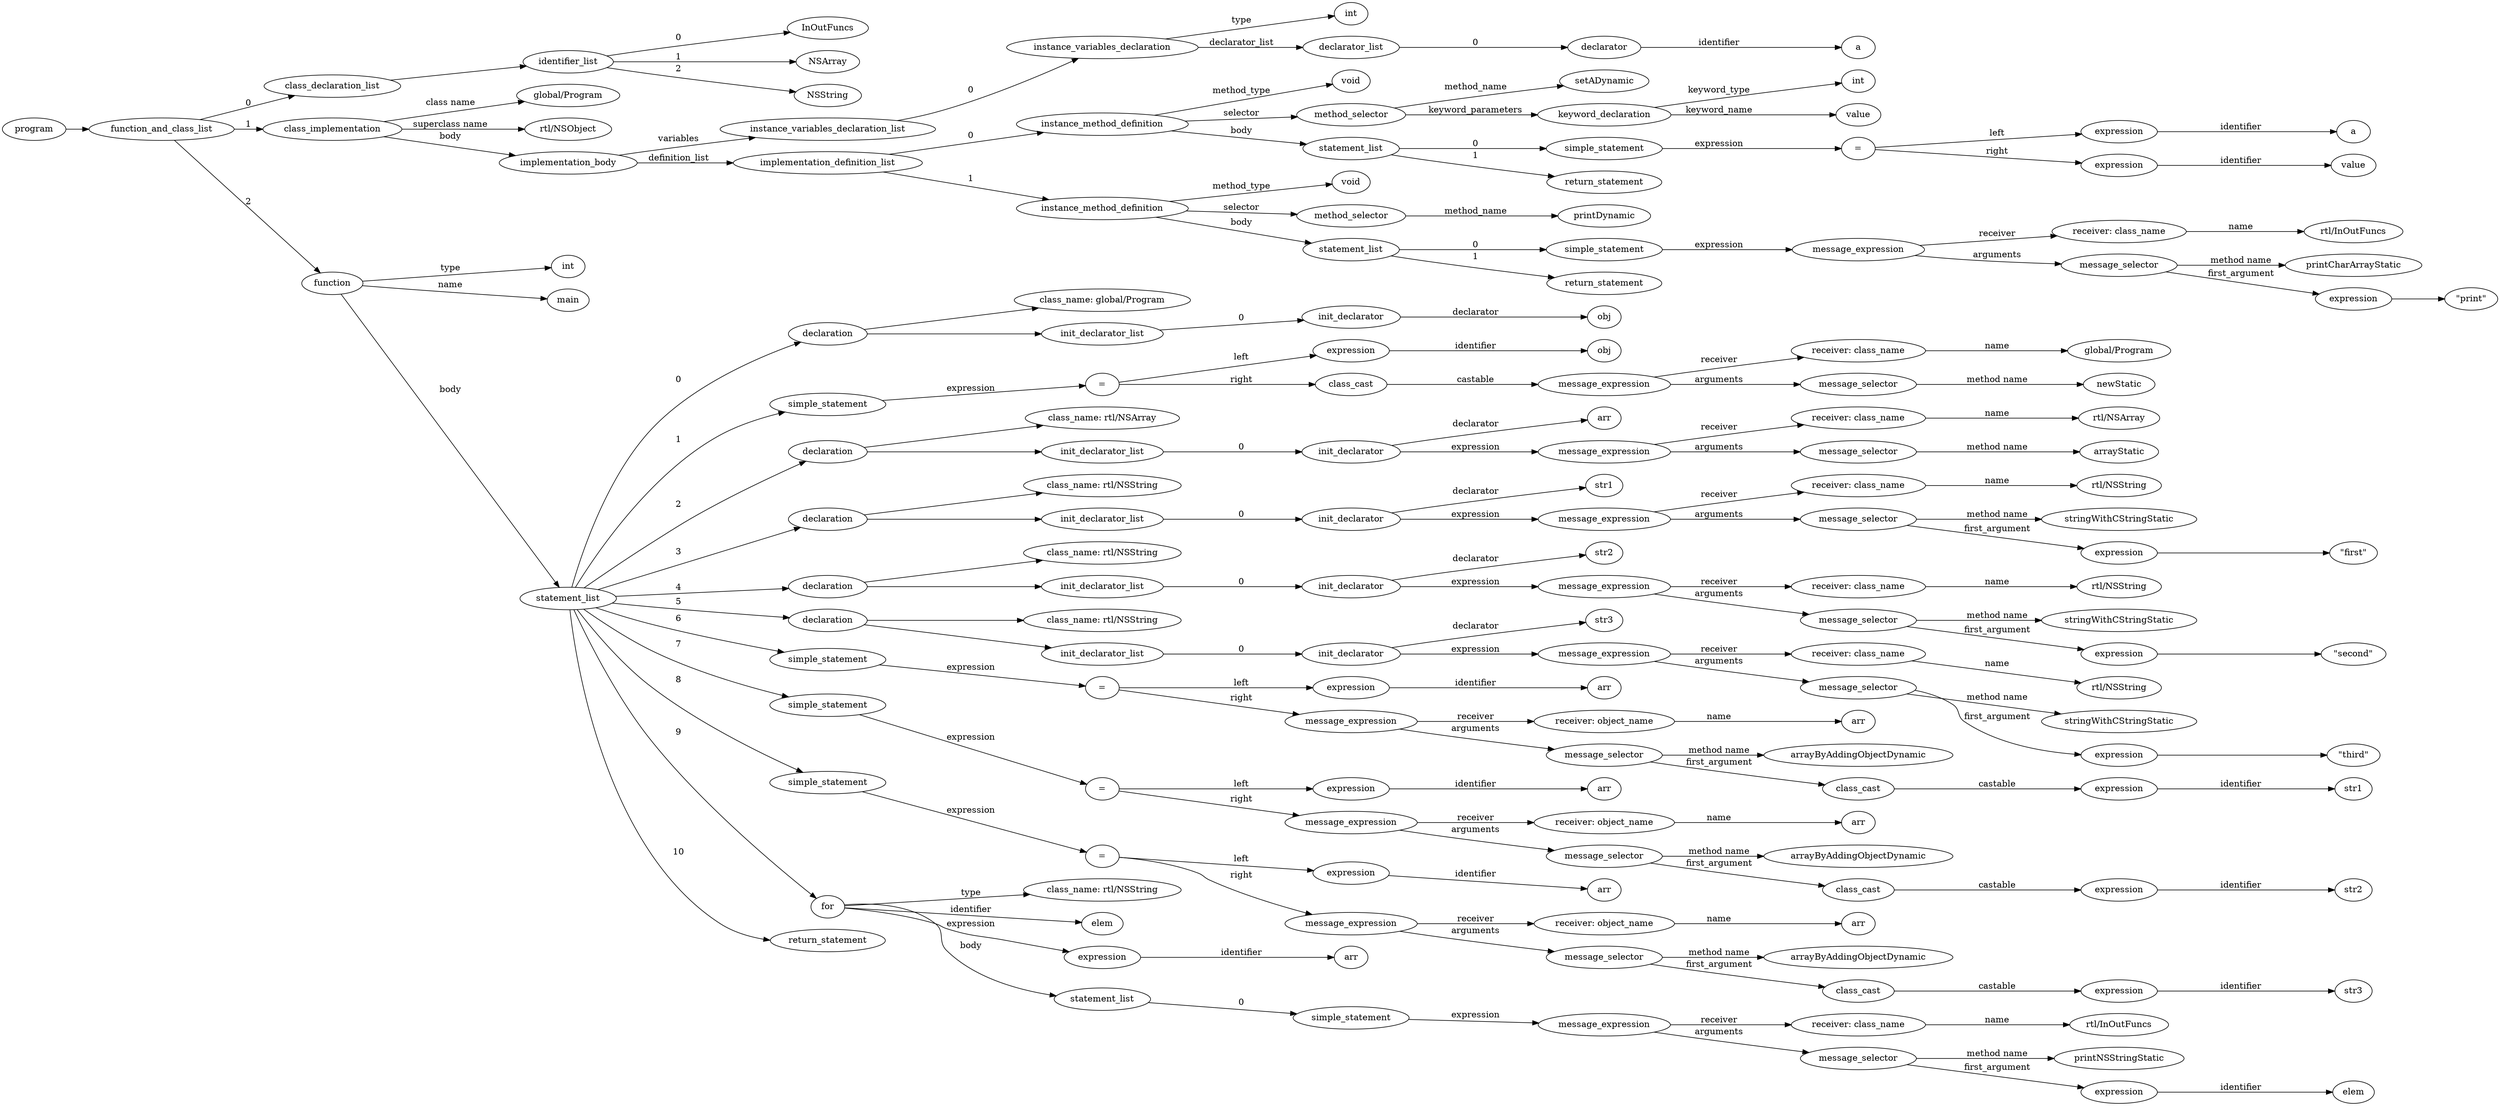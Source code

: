 digraph ObjectiveC { rankdir="LR";
99[label="program"];
99->2;
2[label="function_and_class_list"];
2->1[label="0"];
1[label="class_declaration_list"];
1->0;
0[label="identifier_list"];
0.0 [label="InOutFuncs"];
0->0.0 [label="0"];
0.1 [label="NSArray"];
0->0.1 [label="1"];
0.2 [label="NSString"];
0->0.2 [label="2"];
2->30[label="1"];
30[label="class_implementation"];
30.1 [label="global/Program"];
30->30.1 [label="class name"];
30.2 [label="rtl/NSObject"];
30->30.2 [label="superclass name"];
30->29[label="body"];
29[label="implementation_body"];
29->7[label="variables"];
7[label="instance_variables_declaration_list"];
7->6[label="0"];
6[label="instance_variables_declaration"];
6->3[label="type"];
3[label="int"];
6->5[label="declarator_list"];
5[label="declarator_list"];
5->4[label="0"];
4[label="declarator"];
4.1 [label="a"];
4->4.1[label="identifier"];
29->18[label="definition_list"];
18[label="implementation_definition_list"];
18->17[label="0"];
17[label="instance_method_definition"];
17->16[label="method_type"];
16[label="void"];
17->10[label="selector"];
10[label="method_selector"];
10->10.1 [label="method_name"];
10.1 [label="setADynamic"];
10->9[label="keyword_parameters"];
9[label="keyword_declaration"];
9->8[label="keyword_type"];
8[label="int"];
9->9.2 [label="keyword_name"];
9.2 [label="value"];
17->15[label="body"];
15[label="statement_list"];
15->14[label="0"];
14[label="simple_statement"];
14->13[label="expression"];
13[label="expression"];
13[label="="];
13->11[label="left"];
11[label="expression"];
11->11.1 [label="identifier"];11.1[label="a"];
13->12[label="right"];
12[label="expression"];
12->12.1 [label="identifier"];12.1[label="value"];
15->118[label="1"];
118[label="return_statement"];
18->28[label="1"];
28[label="instance_method_definition"];
28->27[label="method_type"];
27[label="void"];
28->19[label="selector"];
19[label="method_selector"];
19->19.1 [label="method_name"];
19.1 [label="printDynamic"];
28->26[label="body"];
26[label="statement_list"];
26->25[label="0"];
25[label="simple_statement"];
25->24[label="expression"];
24[label="expression"];
24[label="message_expression"];
24->20[label="receiver"];
20[label="receiver: class_name"];
20.1 [label="rtl/InOutFuncs"];
20->20.1 [label="name"];
24->23[label="arguments"];
23[label="message_selector"];
23.1 [label="printCharArrayStatic"];
23->23.1 [label="method name"]; 
23->22[label="first_argument"];
22[label="expression"];
22->21;
21[label=<"print">];
26->117[label="1"];
117[label="return_statement"];
2->98[label="2"];
98[label="function"];
98->31[label="type"];
31[label="int"];
98->98.1 [label="name"];
98.1 [label="main"];
98->36[label="body"];
36[label="statement_list"];
36->35[label="0"];
35[label="declaration"];
35->34;
34[label="class_name: global/Program"];
35->33;
33[label="init_declarator_list"];
33->32[label="0"];
32[label="init_declarator"];
32.1 [label="obj"];
32->32.1[label="declarator"];
36->42[label="1"];
42[label="simple_statement"];
42->41[label="expression"];
41[label="expression"];
41[label="="];
41->37[label="left"];
37[label="expression"];
37->37.1 [label="identifier"];37.1[label="obj"];
41->119[label="right"];
119[label="expression"];
119[label="class_cast"];
119->40[label="castable"];
40[label="expression"];
40[label="message_expression"];
40->38[label="receiver"];
38[label="receiver: class_name"];
38.1 [label="global/Program"];
38->38.1 [label="name"];
40->39[label="arguments"];
39[label="message_selector"];
39.1 [label="newStatic"];
39->39.1 [label="method name"]; 
36->49[label="2"];
49[label="declaration"];
49->48;
48[label="class_name: rtl/NSArray"];
49->47;
47[label="init_declarator_list"];
47->46[label="0"];
46[label="init_declarator"];
46.1 [label="arr"];
46->46.1[label="declarator"];
46->45[label="expression"];
45[label="expression"];
45[label="message_expression"];
45->43[label="receiver"];
43[label="receiver: class_name"];
43.1 [label="rtl/NSArray"];
43->43.1 [label="name"];
45->44[label="arguments"];
44[label="message_selector"];
44.1 [label="arrayStatic"];
44->44.1 [label="method name"]; 
36->55[label="3"];
55[label="declaration"];
55->54;
54[label="class_name: rtl/NSString"];
55->53;
53[label="init_declarator_list"];
53->52[label="0"];
52[label="init_declarator"];
52.1 [label="str1"];
52->52.1[label="declarator"];
52->51[label="expression"];
51[label="expression"];
51[label="message_expression"];
51->120[label="receiver"];
120[label="receiver: class_name"];
120.1 [label="rtl/NSString"];
120->120.1 [label="name"];
51->125[label="arguments"];
125[label="message_selector"];
125.1 [label="stringWithCStringStatic"];
125->125.1 [label="method name"]; 
125->122[label="first_argument"];
122[label="expression"];
122->121;
121[label=<"first">];
36->61[label="4"];
61[label="declaration"];
61->60;
60[label="class_name: rtl/NSString"];
61->59;
59[label="init_declarator_list"];
59->58[label="0"];
58[label="init_declarator"];
58.1 [label="str2"];
58->58.1[label="declarator"];
58->57[label="expression"];
57[label="expression"];
57[label="message_expression"];
57->126[label="receiver"];
126[label="receiver: class_name"];
126.1 [label="rtl/NSString"];
126->126.1 [label="name"];
57->131[label="arguments"];
131[label="message_selector"];
131.1 [label="stringWithCStringStatic"];
131->131.1 [label="method name"]; 
131->128[label="first_argument"];
128[label="expression"];
128->127;
127[label=<"second">];
36->67[label="5"];
67[label="declaration"];
67->66;
66[label="class_name: rtl/NSString"];
67->65;
65[label="init_declarator_list"];
65->64[label="0"];
64[label="init_declarator"];
64.1 [label="str3"];
64->64.1[label="declarator"];
64->63[label="expression"];
63[label="expression"];
63[label="message_expression"];
63->132[label="receiver"];
132[label="receiver: class_name"];
132.1 [label="rtl/NSString"];
132->132.1 [label="name"];
63->137[label="arguments"];
137[label="message_selector"];
137.1 [label="stringWithCStringStatic"];
137->137.1 [label="method name"]; 
137->134[label="first_argument"];
134[label="expression"];
134->133;
133[label=<"third">];
36->74[label="6"];
74[label="simple_statement"];
74->73[label="expression"];
73[label="expression"];
73[label="="];
73->68[label="left"];
68[label="expression"];
68->68.1 [label="identifier"];68.1[label="arr"];
73->72[label="right"];
72[label="expression"];
72[label="message_expression"];
72->69[label="receiver"];
69[label="receiver: object_name"];
69.1 [label="arr"];
69->69.1 [label="name"];
72->71[label="arguments"];
71[label="message_selector"];
71.1 [label="arrayByAddingObjectDynamic"];
71->71.1 [label="method name"]; 
71->138[label="first_argument"];
138[label="expression"];
138[label="class_cast"];
138->70[label="castable"];
70[label="expression"];
70->70.1 [label="identifier"];70.1[label="str1"];
36->81[label="7"];
81[label="simple_statement"];
81->80[label="expression"];
80[label="expression"];
80[label="="];
80->75[label="left"];
75[label="expression"];
75->75.1 [label="identifier"];75.1[label="arr"];
80->79[label="right"];
79[label="expression"];
79[label="message_expression"];
79->76[label="receiver"];
76[label="receiver: object_name"];
76.1 [label="arr"];
76->76.1 [label="name"];
79->78[label="arguments"];
78[label="message_selector"];
78.1 [label="arrayByAddingObjectDynamic"];
78->78.1 [label="method name"]; 
78->139[label="first_argument"];
139[label="expression"];
139[label="class_cast"];
139->77[label="castable"];
77[label="expression"];
77->77.1 [label="identifier"];77.1[label="str2"];
36->88[label="8"];
88[label="simple_statement"];
88->87[label="expression"];
87[label="expression"];
87[label="="];
87->82[label="left"];
82[label="expression"];
82->82.1 [label="identifier"];82.1[label="arr"];
87->86[label="right"];
86[label="expression"];
86[label="message_expression"];
86->83[label="receiver"];
83[label="receiver: object_name"];
83.1 [label="arr"];
83->83.1 [label="name"];
86->85[label="arguments"];
85[label="message_selector"];
85.1 [label="arrayByAddingObjectDynamic"];
85->85.1 [label="method name"]; 
85->140[label="first_argument"];
140[label="expression"];
140[label="class_cast"];
140->84[label="castable"];
84[label="expression"];
84->84.1 [label="identifier"];84.1[label="str3"];
36->97[label="9"];
97[label="for"];
97->96[label="type"];
96[label="class_name: rtl/NSString"];
97.1 [label="elem"];
97->97.1 [label="identifier"];
97->89[label="expression"];
89[label="expression"];
89->89.1 [label="identifier"];89.1[label="arr"];
97->95[label="body"];
95[label="statement_list"];
95->94[label="0"];
94[label="simple_statement"];
94->93[label="expression"];
93[label="expression"];
93[label="message_expression"];
93->90[label="receiver"];
90[label="receiver: class_name"];
90.1 [label="rtl/InOutFuncs"];
90->90.1 [label="name"];
93->92[label="arguments"];
92[label="message_selector"];
92.1 [label="printNSStringStatic"];
92->92.1 [label="method name"]; 
92->91[label="first_argument"];
91[label="expression"];
91->91.1 [label="identifier"];91.1[label="elem"];
36->141[label="10"];
141[label="return_statement"];
}
